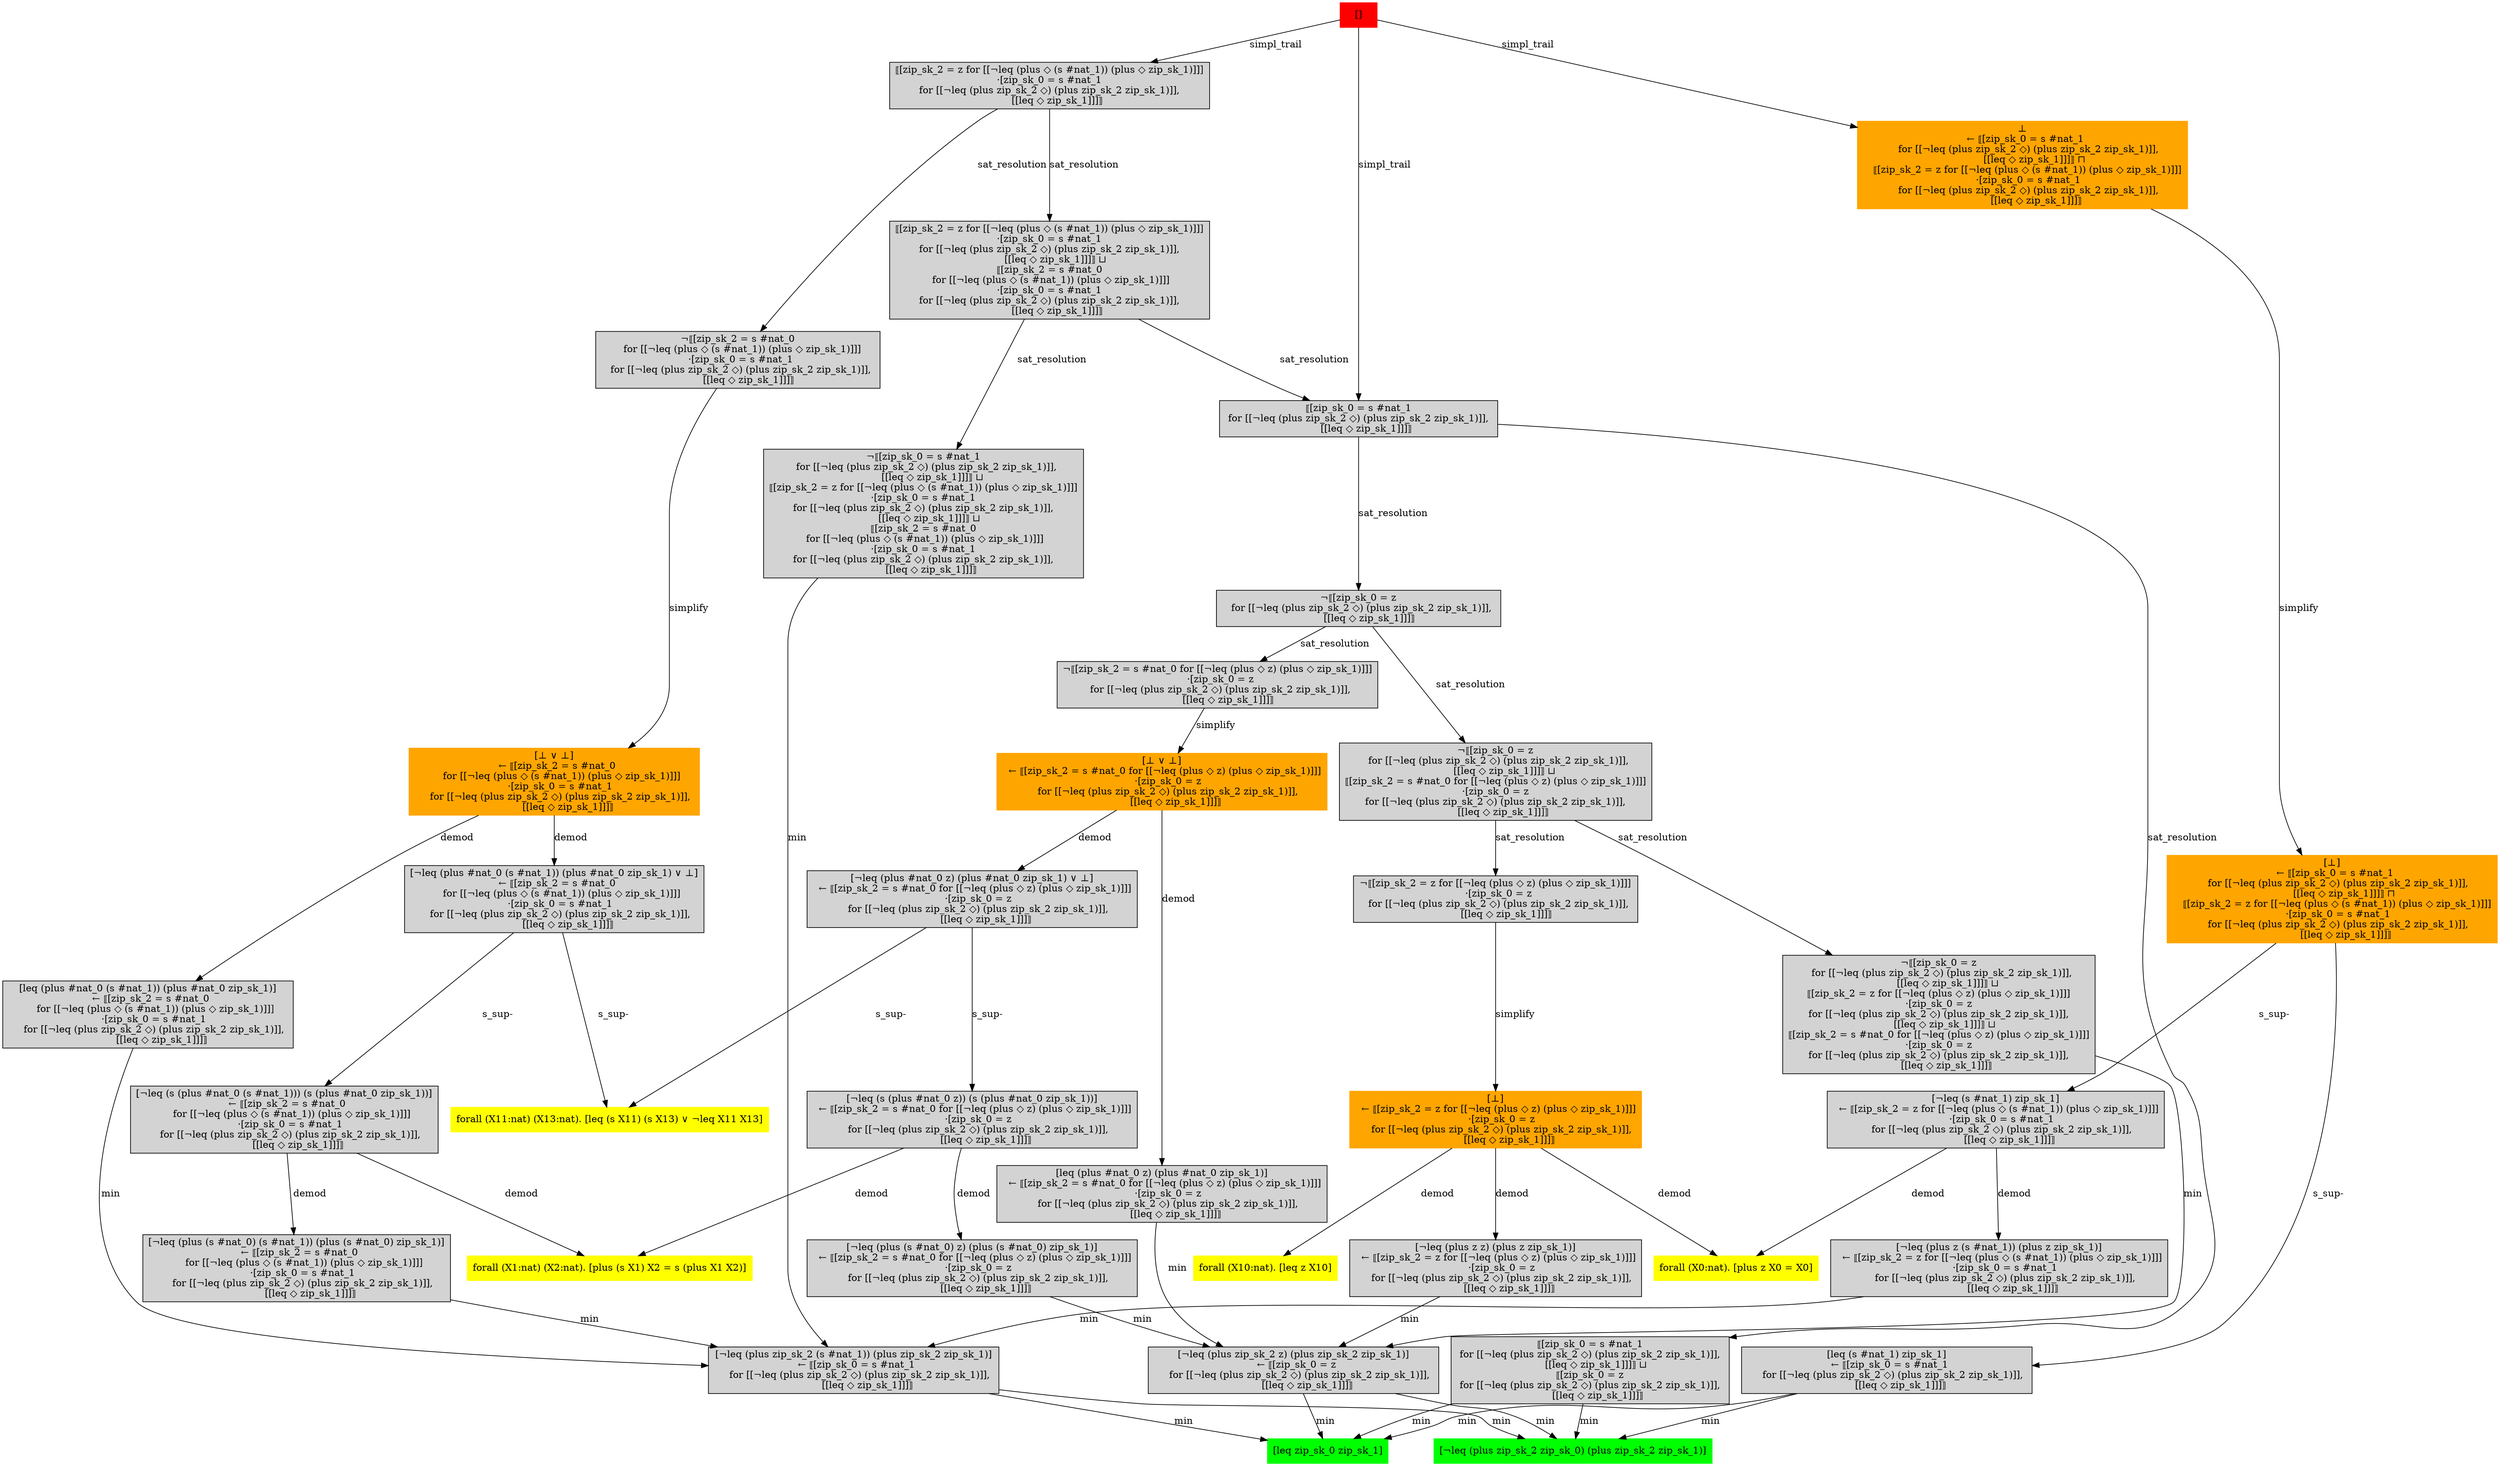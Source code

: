 digraph "unsat_graph" {
  vertex_0 [color=red, label="[]", shape=box, style=filled];
  vertex_0 -> vertex_1 [label="simpl_trail"];
  vertex_1 [shape=box, label="⟦[zip_sk_2 = z for [[¬leq (plus ◇ (s #nat_1)) (plus ◇ zip_sk_1)]]]
·[zip_sk_0 = s #nat_1
 for [[¬leq (plus zip_sk_2 ◇) (plus zip_sk_2 zip_sk_1)]], 
     [[leq ◇ zip_sk_1]]]⟧", style=filled];
  vertex_1 -> vertex_2 [label="sat_resolution"];
  vertex_2 [shape=box, label="¬⟦[zip_sk_2 = s #nat_0
   for [[¬leq (plus ◇ (s #nat_1)) (plus ◇ zip_sk_1)]]]
  ·[zip_sk_0 = s #nat_1
   for [[¬leq (plus zip_sk_2 ◇) (plus zip_sk_2 zip_sk_1)]], 
       [[leq ◇ zip_sk_1]]]⟧", style=filled];
  vertex_2 -> vertex_3 [label="simplify"];
  vertex_3 [color=orange, shape=box, label="[⊥ ∨ ⊥]
  ← ⟦[zip_sk_2 = s #nat_0
     for [[¬leq (plus ◇ (s #nat_1)) (plus ◇ zip_sk_1)]]]
    ·[zip_sk_0 = s #nat_1
     for [[¬leq (plus zip_sk_2 ◇) (plus zip_sk_2 zip_sk_1)]], 
         [[leq ◇ zip_sk_1]]]⟧", style=filled];
  vertex_3 -> vertex_4 [label="demod"];
  vertex_4 [shape=box, label="[leq (plus #nat_0 (s #nat_1)) (plus #nat_0 zip_sk_1)]
  ← ⟦[zip_sk_2 = s #nat_0
     for [[¬leq (plus ◇ (s #nat_1)) (plus ◇ zip_sk_1)]]]
    ·[zip_sk_0 = s #nat_1
     for [[¬leq (plus zip_sk_2 ◇) (plus zip_sk_2 zip_sk_1)]], 
         [[leq ◇ zip_sk_1]]]⟧", style=filled];
  vertex_4 -> vertex_5 [label="min"];
  vertex_5 [shape=box, label="[¬leq (plus zip_sk_2 (s #nat_1)) (plus zip_sk_2 zip_sk_1)]
  ← ⟦[zip_sk_0 = s #nat_1
     for [[¬leq (plus zip_sk_2 ◇) (plus zip_sk_2 zip_sk_1)]], 
         [[leq ◇ zip_sk_1]]]⟧", style=filled];
  vertex_5 -> vertex_6 [label="min"];
  vertex_6 [color=green, shape=box, label="[leq zip_sk_0 zip_sk_1]", style=filled];
  vertex_5 -> vertex_7 [label="min"];
  vertex_7 [color=green, shape=box, label="[¬leq (plus zip_sk_2 zip_sk_0) (plus zip_sk_2 zip_sk_1)]", style=filled];
  vertex_3 -> vertex_8 [label="demod"];
  vertex_8 [shape=box, label="[¬leq (plus #nat_0 (s #nat_1)) (plus #nat_0 zip_sk_1) ∨ ⊥]
  ← ⟦[zip_sk_2 = s #nat_0
     for [[¬leq (plus ◇ (s #nat_1)) (plus ◇ zip_sk_1)]]]
    ·[zip_sk_0 = s #nat_1
     for [[¬leq (plus zip_sk_2 ◇) (plus zip_sk_2 zip_sk_1)]], 
         [[leq ◇ zip_sk_1]]]⟧", style=filled];
  vertex_8 -> vertex_9 [label="s_sup-"];
  vertex_9 [shape=box, label="[¬leq (s (plus #nat_0 (s #nat_1))) (s (plus #nat_0 zip_sk_1))]
  ← ⟦[zip_sk_2 = s #nat_0
     for [[¬leq (plus ◇ (s #nat_1)) (plus ◇ zip_sk_1)]]]
    ·[zip_sk_0 = s #nat_1
     for [[¬leq (plus zip_sk_2 ◇) (plus zip_sk_2 zip_sk_1)]], 
         [[leq ◇ zip_sk_1]]]⟧", style=filled];
  vertex_9 -> vertex_10 [label="demod"];
  vertex_10 [color=yellow, shape=box, label="forall (X1:nat) (X2:nat). [plus (s X1) X2 = s (plus X1 X2)]", style=filled];
  vertex_9 -> vertex_11 [label="demod"];
  vertex_11 [shape=box, label="[¬leq (plus (s #nat_0) (s #nat_1)) (plus (s #nat_0) zip_sk_1)]
  ← ⟦[zip_sk_2 = s #nat_0
     for [[¬leq (plus ◇ (s #nat_1)) (plus ◇ zip_sk_1)]]]
    ·[zip_sk_0 = s #nat_1
     for [[¬leq (plus zip_sk_2 ◇) (plus zip_sk_2 zip_sk_1)]], 
         [[leq ◇ zip_sk_1]]]⟧", style=filled];
  vertex_11 -> vertex_5 [label="min"];
  vertex_8 -> vertex_12 [label="s_sup-"];
  vertex_12 [color=yellow, shape=box, label="forall (X11:nat) (X13:nat). [leq (s X11) (s X13) ∨ ¬leq X11 X13]", style=filled];
  vertex_1 -> vertex_13 [label="sat_resolution"];
  vertex_13 [shape=box, label="⟦[zip_sk_2 = z for [[¬leq (plus ◇ (s #nat_1)) (plus ◇ zip_sk_1)]]]
·[zip_sk_0 = s #nat_1
 for [[¬leq (plus zip_sk_2 ◇) (plus zip_sk_2 zip_sk_1)]], 
     [[leq ◇ zip_sk_1]]]⟧ ⊔ 
⟦[zip_sk_2 = s #nat_0
 for [[¬leq (plus ◇ (s #nat_1)) (plus ◇ zip_sk_1)]]]
·[zip_sk_0 = s #nat_1
 for [[¬leq (plus zip_sk_2 ◇) (plus zip_sk_2 zip_sk_1)]], 
     [[leq ◇ zip_sk_1]]]⟧", style=filled];
  vertex_13 -> vertex_14 [label="sat_resolution"];
  vertex_14 [shape=box, label="⟦[zip_sk_0 = s #nat_1
 for [[¬leq (plus zip_sk_2 ◇) (plus zip_sk_2 zip_sk_1)]], 
     [[leq ◇ zip_sk_1]]]⟧", style=filled];
  vertex_14 -> vertex_15 [label="sat_resolution"];
  vertex_15 [shape=box, label="¬⟦[zip_sk_0 = z
   for [[¬leq (plus zip_sk_2 ◇) (plus zip_sk_2 zip_sk_1)]], 
       [[leq ◇ zip_sk_1]]]⟧", style=filled];
  vertex_15 -> vertex_16 [label="sat_resolution"];
  vertex_16 [shape=box, label="¬⟦[zip_sk_2 = s #nat_0 for [[¬leq (plus ◇ z) (plus ◇ zip_sk_1)]]]
  ·[zip_sk_0 = z
   for [[¬leq (plus zip_sk_2 ◇) (plus zip_sk_2 zip_sk_1)]], 
       [[leq ◇ zip_sk_1]]]⟧", style=filled];
  vertex_16 -> vertex_17 [label="simplify"];
  vertex_17 [color=orange, shape=box, label="[⊥ ∨ ⊥]
  ← ⟦[zip_sk_2 = s #nat_0 for [[¬leq (plus ◇ z) (plus ◇ zip_sk_1)]]]
    ·[zip_sk_0 = z
     for [[¬leq (plus zip_sk_2 ◇) (plus zip_sk_2 zip_sk_1)]], 
         [[leq ◇ zip_sk_1]]]⟧", style=filled];
  vertex_17 -> vertex_18 [label="demod"];
  vertex_18 [shape=box, label="[leq (plus #nat_0 z) (plus #nat_0 zip_sk_1)]
  ← ⟦[zip_sk_2 = s #nat_0 for [[¬leq (plus ◇ z) (plus ◇ zip_sk_1)]]]
    ·[zip_sk_0 = z
     for [[¬leq (plus zip_sk_2 ◇) (plus zip_sk_2 zip_sk_1)]], 
         [[leq ◇ zip_sk_1]]]⟧", style=filled];
  vertex_18 -> vertex_19 [label="min"];
  vertex_19 [shape=box, label="[¬leq (plus zip_sk_2 z) (plus zip_sk_2 zip_sk_1)]
  ← ⟦[zip_sk_0 = z
     for [[¬leq (plus zip_sk_2 ◇) (plus zip_sk_2 zip_sk_1)]], 
         [[leq ◇ zip_sk_1]]]⟧", style=filled];
  vertex_19 -> vertex_6 [label="min"];
  vertex_19 -> vertex_7 [label="min"];
  vertex_17 -> vertex_20 [label="demod"];
  vertex_20 [shape=box, label="[¬leq (plus #nat_0 z) (plus #nat_0 zip_sk_1) ∨ ⊥]
  ← ⟦[zip_sk_2 = s #nat_0 for [[¬leq (plus ◇ z) (plus ◇ zip_sk_1)]]]
    ·[zip_sk_0 = z
     for [[¬leq (plus zip_sk_2 ◇) (plus zip_sk_2 zip_sk_1)]], 
         [[leq ◇ zip_sk_1]]]⟧", style=filled];
  vertex_20 -> vertex_21 [label="s_sup-"];
  vertex_21 [shape=box, label="[¬leq (s (plus #nat_0 z)) (s (plus #nat_0 zip_sk_1))]
  ← ⟦[zip_sk_2 = s #nat_0 for [[¬leq (plus ◇ z) (plus ◇ zip_sk_1)]]]
    ·[zip_sk_0 = z
     for [[¬leq (plus zip_sk_2 ◇) (plus zip_sk_2 zip_sk_1)]], 
         [[leq ◇ zip_sk_1]]]⟧", style=filled];
  vertex_21 -> vertex_10 [label="demod"];
  vertex_21 -> vertex_22 [label="demod"];
  vertex_22 [shape=box, label="[¬leq (plus (s #nat_0) z) (plus (s #nat_0) zip_sk_1)]
  ← ⟦[zip_sk_2 = s #nat_0 for [[¬leq (plus ◇ z) (plus ◇ zip_sk_1)]]]
    ·[zip_sk_0 = z
     for [[¬leq (plus zip_sk_2 ◇) (plus zip_sk_2 zip_sk_1)]], 
         [[leq ◇ zip_sk_1]]]⟧", style=filled];
  vertex_22 -> vertex_19 [label="min"];
  vertex_20 -> vertex_12 [label="s_sup-"];
  vertex_15 -> vertex_23 [label="sat_resolution"];
  vertex_23 [shape=box, label="¬⟦[zip_sk_0 = z
   for [[¬leq (plus zip_sk_2 ◇) (plus zip_sk_2 zip_sk_1)]], 
       [[leq ◇ zip_sk_1]]]⟧ ⊔ 
⟦[zip_sk_2 = s #nat_0 for [[¬leq (plus ◇ z) (plus ◇ zip_sk_1)]]]
·[zip_sk_0 = z
 for [[¬leq (plus zip_sk_2 ◇) (plus zip_sk_2 zip_sk_1)]], 
     [[leq ◇ zip_sk_1]]]⟧", style=filled];
  vertex_23 -> vertex_24 [label="sat_resolution"];
  vertex_24 [shape=box, label="¬⟦[zip_sk_2 = z for [[¬leq (plus ◇ z) (plus ◇ zip_sk_1)]]]
  ·[zip_sk_0 = z
   for [[¬leq (plus zip_sk_2 ◇) (plus zip_sk_2 zip_sk_1)]], 
       [[leq ◇ zip_sk_1]]]⟧", style=filled];
  vertex_24 -> vertex_25 [label="simplify"];
  vertex_25 [color=orange, shape=box, label="[⊥]
  ← ⟦[zip_sk_2 = z for [[¬leq (plus ◇ z) (plus ◇ zip_sk_1)]]]
    ·[zip_sk_0 = z
     for [[¬leq (plus zip_sk_2 ◇) (plus zip_sk_2 zip_sk_1)]], 
         [[leq ◇ zip_sk_1]]]⟧", style=filled];
  vertex_25 -> vertex_26 [label="demod"];
  vertex_26 [color=yellow, shape=box, label="forall (X0:nat). [plus z X0 = X0]", style=filled];
  vertex_25 -> vertex_27 [label="demod"];
  vertex_27 [color=yellow, shape=box, label="forall (X10:nat). [leq z X10]", style=filled];
  vertex_25 -> vertex_28 [label="demod"];
  vertex_28 [shape=box, label="[¬leq (plus z z) (plus z zip_sk_1)]
  ← ⟦[zip_sk_2 = z for [[¬leq (plus ◇ z) (plus ◇ zip_sk_1)]]]
    ·[zip_sk_0 = z
     for [[¬leq (plus zip_sk_2 ◇) (plus zip_sk_2 zip_sk_1)]], 
         [[leq ◇ zip_sk_1]]]⟧", style=filled];
  vertex_28 -> vertex_19 [label="min"];
  vertex_23 -> vertex_29 [label="sat_resolution"];
  vertex_29 [shape=box, label="¬⟦[zip_sk_0 = z
   for [[¬leq (plus zip_sk_2 ◇) (plus zip_sk_2 zip_sk_1)]], 
       [[leq ◇ zip_sk_1]]]⟧ ⊔ 
⟦[zip_sk_2 = z for [[¬leq (plus ◇ z) (plus ◇ zip_sk_1)]]]
·[zip_sk_0 = z
 for [[¬leq (plus zip_sk_2 ◇) (plus zip_sk_2 zip_sk_1)]], 
     [[leq ◇ zip_sk_1]]]⟧ ⊔ 
⟦[zip_sk_2 = s #nat_0 for [[¬leq (plus ◇ z) (plus ◇ zip_sk_1)]]]
·[zip_sk_0 = z
 for [[¬leq (plus zip_sk_2 ◇) (plus zip_sk_2 zip_sk_1)]], 
     [[leq ◇ zip_sk_1]]]⟧", style=filled];
  vertex_29 -> vertex_19 [label="min"];
  vertex_14 -> vertex_30 [label="sat_resolution"];
  vertex_30 [shape=box, label="⟦[zip_sk_0 = s #nat_1
 for [[¬leq (plus zip_sk_2 ◇) (plus zip_sk_2 zip_sk_1)]], 
     [[leq ◇ zip_sk_1]]]⟧ ⊔ 
⟦[zip_sk_0 = z
 for [[¬leq (plus zip_sk_2 ◇) (plus zip_sk_2 zip_sk_1)]], 
     [[leq ◇ zip_sk_1]]]⟧", style=filled];
  vertex_30 -> vertex_6 [label="min"];
  vertex_30 -> vertex_7 [label="min"];
  vertex_13 -> vertex_31 [label="sat_resolution"];
  vertex_31 [shape=box, label="¬⟦[zip_sk_0 = s #nat_1
   for [[¬leq (plus zip_sk_2 ◇) (plus zip_sk_2 zip_sk_1)]], 
       [[leq ◇ zip_sk_1]]]⟧ ⊔ 
⟦[zip_sk_2 = z for [[¬leq (plus ◇ (s #nat_1)) (plus ◇ zip_sk_1)]]]
·[zip_sk_0 = s #nat_1
 for [[¬leq (plus zip_sk_2 ◇) (plus zip_sk_2 zip_sk_1)]], 
     [[leq ◇ zip_sk_1]]]⟧ ⊔ 
⟦[zip_sk_2 = s #nat_0
 for [[¬leq (plus ◇ (s #nat_1)) (plus ◇ zip_sk_1)]]]
·[zip_sk_0 = s #nat_1
 for [[¬leq (plus zip_sk_2 ◇) (plus zip_sk_2 zip_sk_1)]], 
     [[leq ◇ zip_sk_1]]]⟧", style=filled];
  vertex_31 -> vertex_5 [label="min"];
  vertex_0 -> vertex_14 [label="simpl_trail"];
  vertex_0 -> vertex_32 [label="simpl_trail"];
  vertex_32 [color=orange, shape=box, label="⊥
  ← ⟦[zip_sk_0 = s #nat_1
     for [[¬leq (plus zip_sk_2 ◇) (plus zip_sk_2 zip_sk_1)]], 
         [[leq ◇ zip_sk_1]]]⟧ ⊓ 
    ⟦[zip_sk_2 = z for [[¬leq (plus ◇ (s #nat_1)) (plus ◇ zip_sk_1)]]]
    ·[zip_sk_0 = s #nat_1
     for [[¬leq (plus zip_sk_2 ◇) (plus zip_sk_2 zip_sk_1)]], 
         [[leq ◇ zip_sk_1]]]⟧", style=filled];
  vertex_32 -> vertex_33 [label="simplify"];
  vertex_33 [color=orange, shape=box, label="[⊥]
  ← ⟦[zip_sk_0 = s #nat_1
     for [[¬leq (plus zip_sk_2 ◇) (plus zip_sk_2 zip_sk_1)]], 
         [[leq ◇ zip_sk_1]]]⟧ ⊓ 
    ⟦[zip_sk_2 = z for [[¬leq (plus ◇ (s #nat_1)) (plus ◇ zip_sk_1)]]]
    ·[zip_sk_0 = s #nat_1
     for [[¬leq (plus zip_sk_2 ◇) (plus zip_sk_2 zip_sk_1)]], 
         [[leq ◇ zip_sk_1]]]⟧", style=filled];
  vertex_33 -> vertex_34 [label="s_sup-"];
  vertex_34 [shape=box, label="[¬leq (s #nat_1) zip_sk_1]
  ← ⟦[zip_sk_2 = z for [[¬leq (plus ◇ (s #nat_1)) (plus ◇ zip_sk_1)]]]
    ·[zip_sk_0 = s #nat_1
     for [[¬leq (plus zip_sk_2 ◇) (plus zip_sk_2 zip_sk_1)]], 
         [[leq ◇ zip_sk_1]]]⟧", style=filled];
  vertex_34 -> vertex_26 [label="demod"];
  vertex_34 -> vertex_35 [label="demod"];
  vertex_35 [shape=box, label="[¬leq (plus z (s #nat_1)) (plus z zip_sk_1)]
  ← ⟦[zip_sk_2 = z for [[¬leq (plus ◇ (s #nat_1)) (plus ◇ zip_sk_1)]]]
    ·[zip_sk_0 = s #nat_1
     for [[¬leq (plus zip_sk_2 ◇) (plus zip_sk_2 zip_sk_1)]], 
         [[leq ◇ zip_sk_1]]]⟧", style=filled];
  vertex_35 -> vertex_5 [label="min"];
  vertex_33 -> vertex_36 [label="s_sup-"];
  vertex_36 [shape=box, label="[leq (s #nat_1) zip_sk_1]
  ← ⟦[zip_sk_0 = s #nat_1
     for [[¬leq (plus zip_sk_2 ◇) (plus zip_sk_2 zip_sk_1)]], 
         [[leq ◇ zip_sk_1]]]⟧", style=filled];
  vertex_36 -> vertex_6 [label="min"];
  vertex_36 -> vertex_7 [label="min"];
  }


